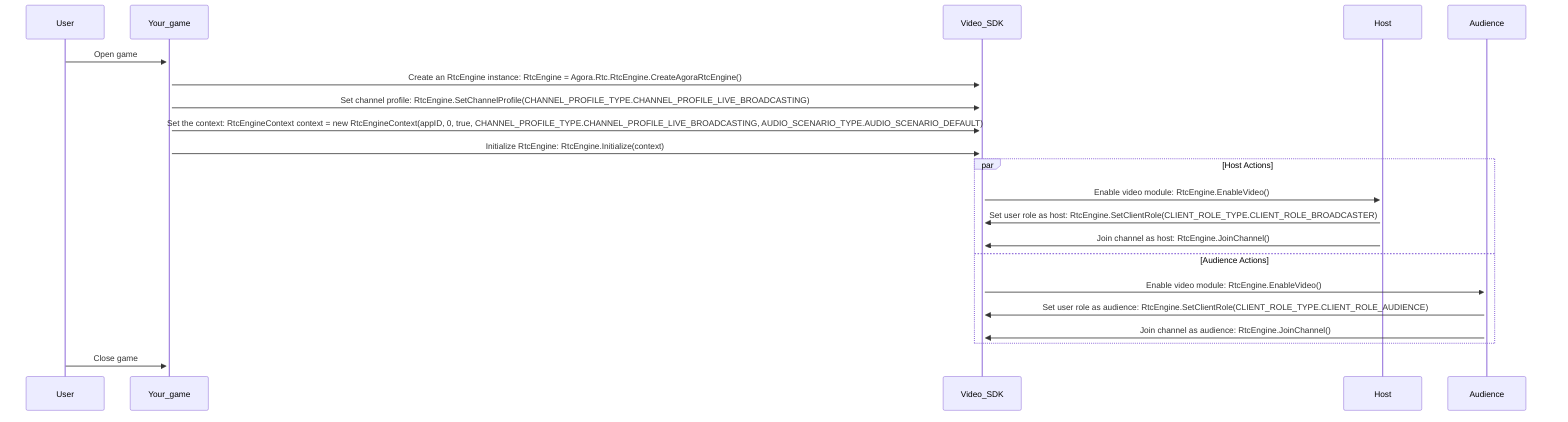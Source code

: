 sequenceDiagram
    participant User
    participant Your_game
    participant Video_SDK
    participant Host
    participant Audience

    User->>+Your_game: Open game
    Your_game->>+Video_SDK: Create an RtcEngine instance: RtcEngine = Agora.Rtc.RtcEngine.CreateAgoraRtcEngine()
    Your_game->>Video_SDK: Set channel profile: RtcEngine.SetChannelProfile(CHANNEL_PROFILE_TYPE.CHANNEL_PROFILE_LIVE_BROADCASTING)
    Your_game->>Video_SDK: Set the context: RtcEngineContext context = new RtcEngineContext(appID, 0, true, CHANNEL_PROFILE_TYPE.CHANNEL_PROFILE_LIVE_BROADCASTING, AUDIO_SCENARIO_TYPE.AUDIO_SCENARIO_DEFAULT)
    Your_game->>Video_SDK: Initialize RtcEngine: RtcEngine.Initialize(context)
    
    par Host Actions
        Video_SDK->>+Host: Enable video module: RtcEngine.EnableVideo()
        Host->>Video_SDK: Set user role as host: RtcEngine.SetClientRole(CLIENT_ROLE_TYPE.CLIENT_ROLE_BROADCASTER)
        Host->>Video_SDK: Join channel as host: RtcEngine.JoinChannel()
    and Audience Actions
        Video_SDK->>+Audience: Enable video module: RtcEngine.EnableVideo()
        Audience->>Video_SDK: Set user role as audience: RtcEngine.SetClientRole(CLIENT_ROLE_TYPE.CLIENT_ROLE_AUDIENCE)
        Audience->>Video_SDK: Join channel as audience: RtcEngine.JoinChannel()
    end
    User->>+Your_game: Close game